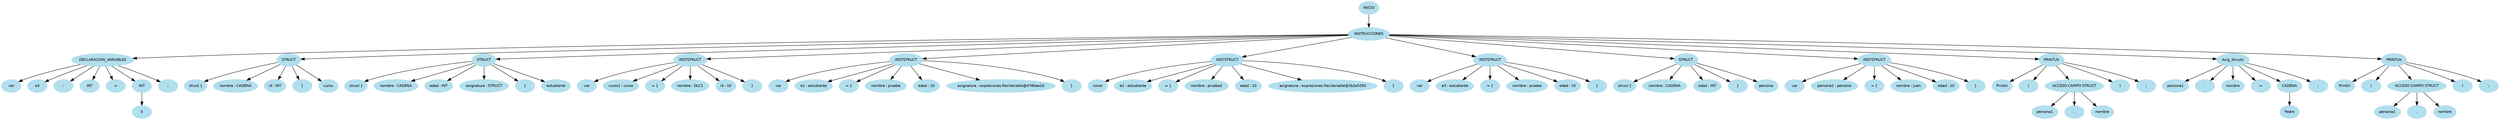 digraph arbolAST{
node [shape=oval, style=filled, color=lightblue2, fontname=Helvetica, fontsize=10];
edge [fontname=Helvetica, fontsize=10];
n0[label="INICIO"];
n1[label="INSTRUCCIONES"];
n0 -> n1;
n2[label="DECLARACION_VARIABLES"];
n1 -> n2;
n3[label="var"];
n2 -> n3;
n4[label="e3"];
n2 -> n4;
n5[label=":"];
n2 -> n5;
n6[label="INT"];
n2 -> n6;
n7[label="="];
n2 -> n7;
n8[label="INT"];
n2 -> n8;
n9[label="0"];
n8 -> n9;
n10[label=";"];
n2 -> n10;
n11[label="STRUCT"];
n1 -> n11;
n12[label="struct {"];
n11 -> n12;
n13[label="nombre : CADENA"];
n11 -> n13;
n14[label="id : INT"];
n11 -> n14;
n15[label="}"];
n11 -> n15;
n16[label="curso"];
n11 -> n16;
n17[label="STRUCT"];
n1 -> n17;
n18[label="struct {"];
n17 -> n18;
n19[label="nombre : CADENA"];
n17 -> n19;
n20[label="edad : INT"];
n17 -> n20;
n21[label="asignatura : STRUCT"];
n17 -> n21;
n22[label="}"];
n17 -> n22;
n23[label="estudiante"];
n17 -> n23;
n24[label="INSTSTRUCT"];
n1 -> n24;
n25[label="var"];
n24 -> n25;
n26[label="curso1 : curso"];
n24 -> n26;
n27[label="= {"];
n24 -> n27;
n28[label="nombre : OLC1"];
n24 -> n28;
n29[label="id : 10"];
n24 -> n29;
n30[label="}"];
n24 -> n30;
n31[label="INSTSTRUCT"];
n1 -> n31;
n32[label="var"];
n31 -> n32;
n33[label="e1 : estudiante"];
n31 -> n33;
n34[label="= {"];
n31 -> n34;
n35[label="nombre : prueba"];
n31 -> n35;
n36[label="edad : 10"];
n31 -> n36;
n37[label="asignatura : expresiones.RecVariable@4780ae2d"];
n31 -> n37;
n38[label="}"];
n31 -> n38;
n39[label="INSTSTRUCT"];
n1 -> n39;
n40[label="const"];
n39 -> n40;
n41[label="e2 : estudiante"];
n39 -> n41;
n42[label="= {"];
n39 -> n42;
n43[label="nombre : prueba2"];
n39 -> n43;
n44[label="edad : 20"];
n39 -> n44;
n45[label="asignatura : expresiones.RecVariable@2b2a5350"];
n39 -> n45;
n46[label="}"];
n39 -> n46;
n47[label="INSTSTRUCT"];
n1 -> n47;
n48[label="var"];
n47 -> n48;
n49[label="e3 : estudiante"];
n47 -> n49;
n50[label="= {"];
n47 -> n50;
n51[label="nombre : prueba"];
n47 -> n51;
n52[label="edad : 10"];
n47 -> n52;
n53[label="}"];
n47 -> n53;
n54[label="STRUCT"];
n1 -> n54;
n55[label="struct {"];
n54 -> n55;
n56[label="nombre : CADENA"];
n54 -> n56;
n57[label="edad : INT"];
n54 -> n57;
n58[label="}"];
n54 -> n58;
n59[label="persona"];
n54 -> n59;
n60[label="INSTSTRUCT"];
n1 -> n60;
n61[label="var"];
n60 -> n61;
n62[label="persona1 : persona"];
n60 -> n62;
n63[label="= {"];
n60 -> n63;
n64[label="nombre : Juan"];
n60 -> n64;
n65[label="edad : 10"];
n60 -> n65;
n66[label="}"];
n60 -> n66;
n67[label="PRINTLN"];
n1 -> n67;
n68[label="Println"];
n67 -> n68;
n69[label="("];
n67 -> n69;
n70[label="ACCESO CAMPO STRUCT"];
n67 -> n70;
n71[label="persona1"];
n70 -> n71;
n72[label="."];
n70 -> n72;
n73[label="nombre"];
n70 -> n73;
n74[label=")"];
n67 -> n74;
n75[label=";"];
n67 -> n75;
n76[label="Asig_Structs"];
n1 -> n76;
n77[label="persona1"];
n76 -> n77;
n78[label="."];
n76 -> n78;
n79[label="nombre"];
n76 -> n79;
n80[label="="];
n76 -> n80;
n81[label="CADENA"];
n76 -> n81;
n82[label="Pedro"];
n81 -> n82;
n83[label=";"];
n76 -> n83;
n84[label="PRINTLN"];
n1 -> n84;
n85[label="Println"];
n84 -> n85;
n86[label="("];
n84 -> n86;
n87[label="ACCESO CAMPO STRUCT"];
n84 -> n87;
n88[label="persona1"];
n87 -> n88;
n89[label="."];
n87 -> n89;
n90[label="nombre"];
n87 -> n90;
n91[label=")"];
n84 -> n91;
n92[label=";"];
n84 -> n92;
}